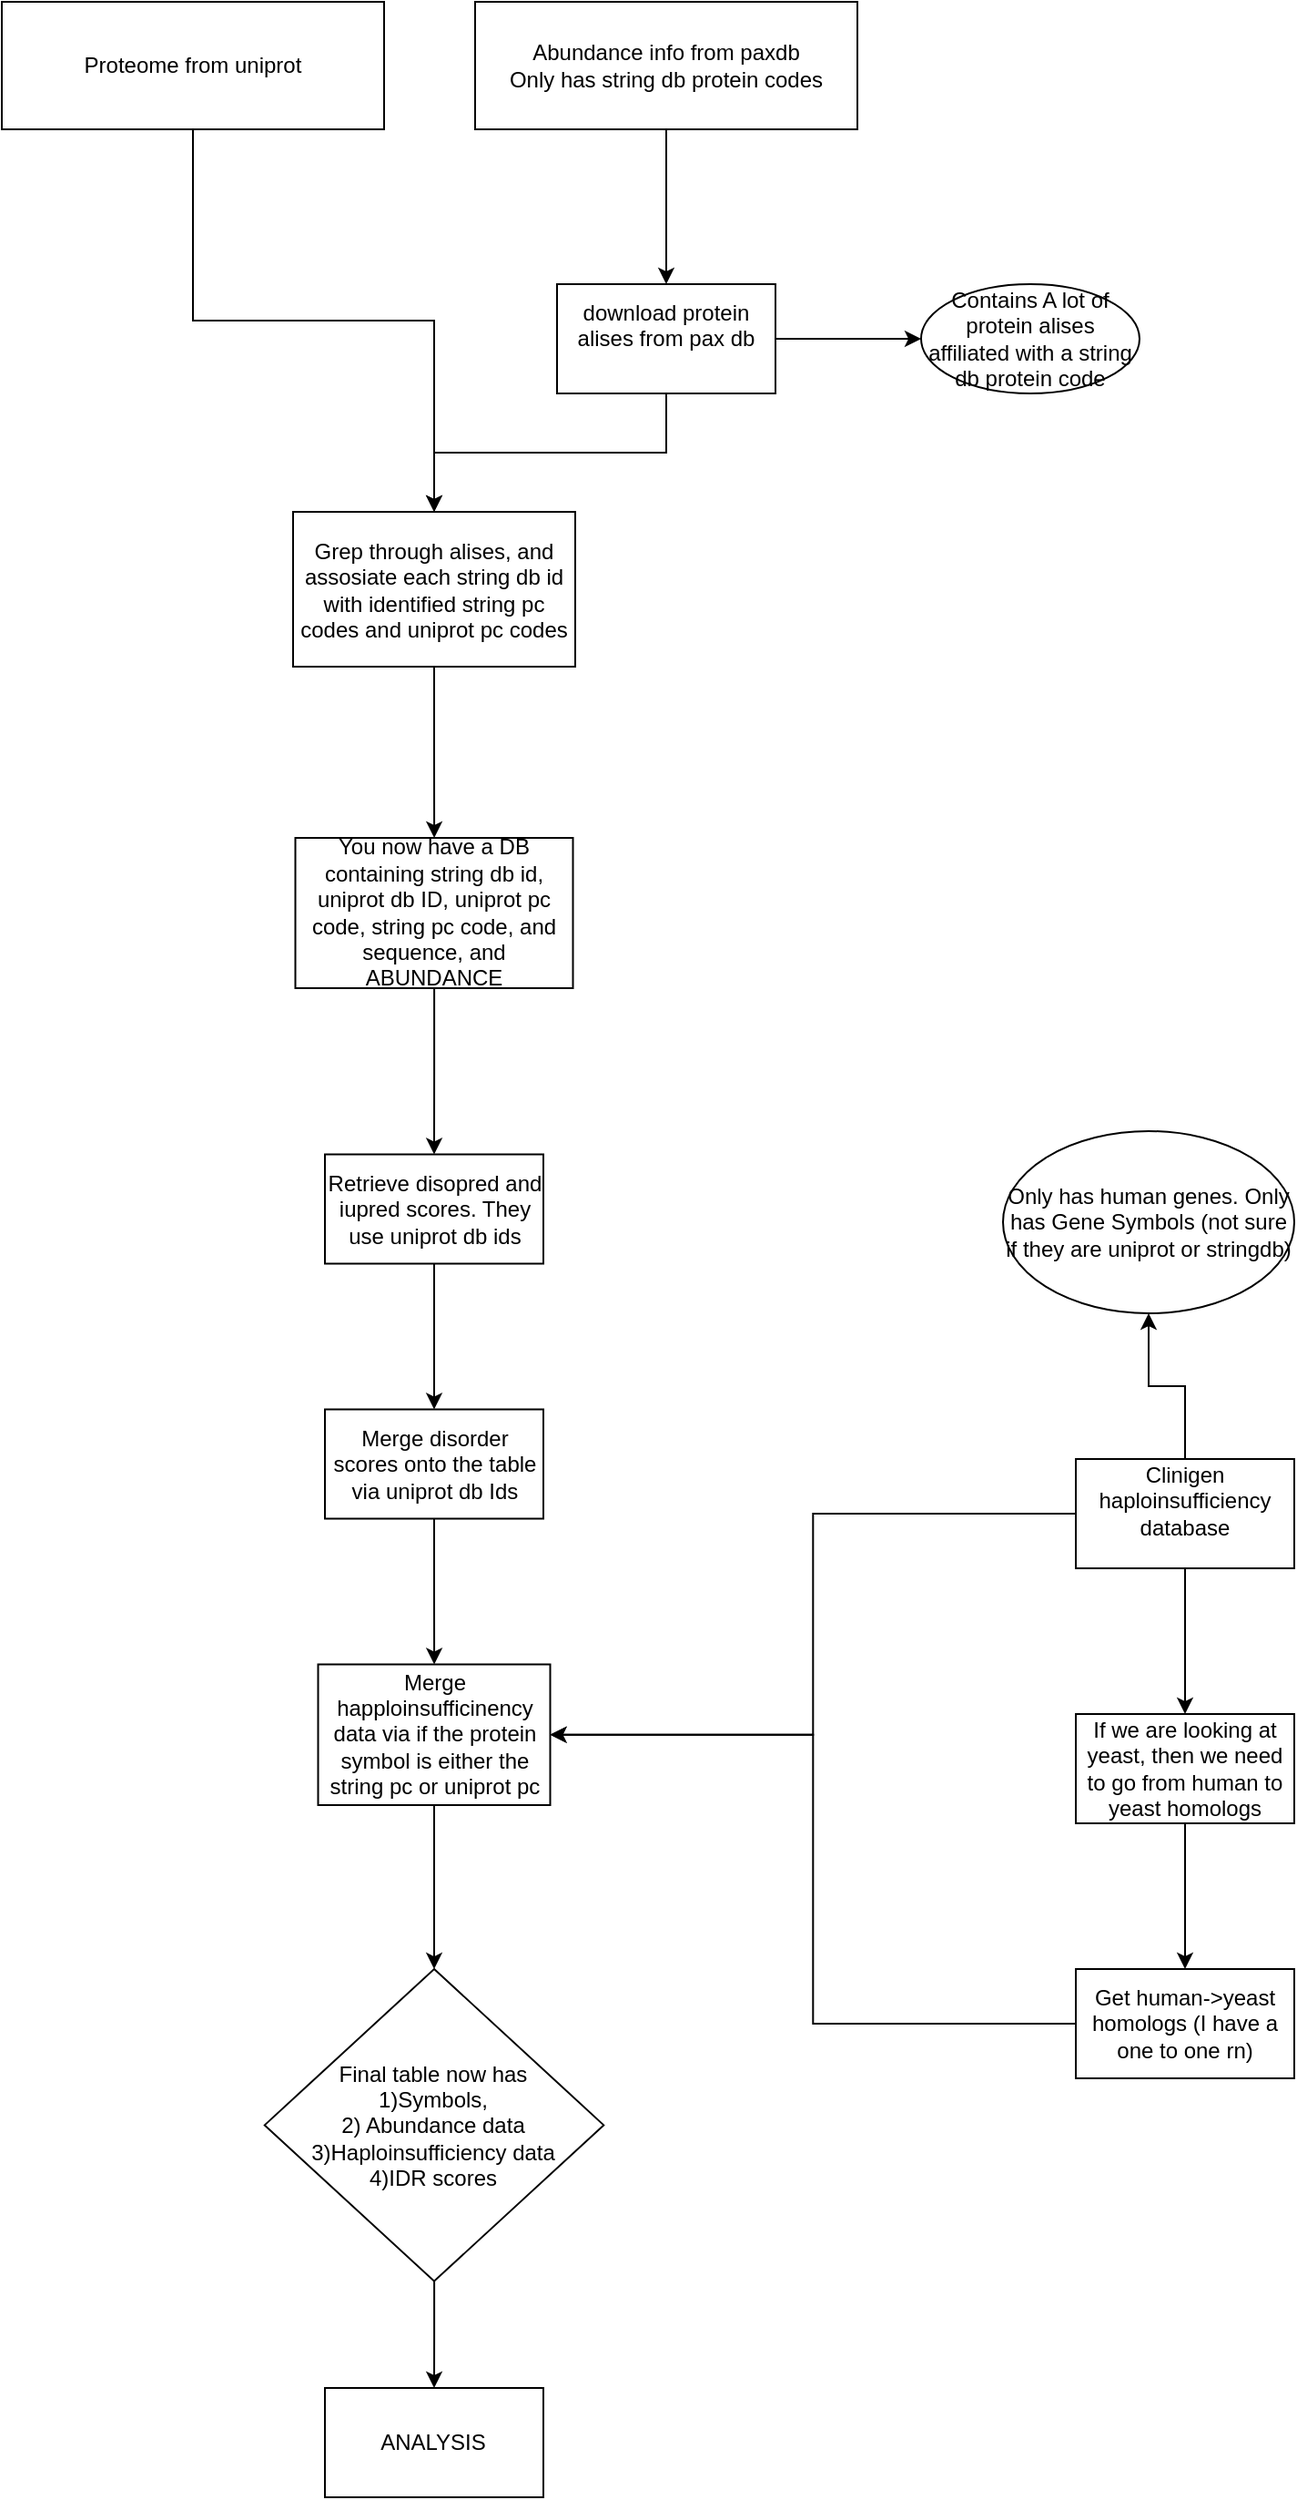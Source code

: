 <mxfile version="15.2.9" type="github">
  <diagram id="FmImgYfQ0Td1UyCWVp3n" name="Page-1">
    <mxGraphModel dx="1422" dy="820" grid="1" gridSize="10" guides="1" tooltips="1" connect="1" arrows="1" fold="1" page="1" pageScale="1" pageWidth="850" pageHeight="1100" math="0" shadow="0">
      <root>
        <mxCell id="0" />
        <mxCell id="1" parent="0" />
        <mxCell id="icuXwcs0BqdQZPv1DM7C-11" style="edgeStyle=orthogonalEdgeStyle;rounded=0;orthogonalLoop=1;jettySize=auto;html=1;" edge="1" parent="1" source="icuXwcs0BqdQZPv1DM7C-1" target="icuXwcs0BqdQZPv1DM7C-7">
          <mxGeometry relative="1" as="geometry" />
        </mxCell>
        <mxCell id="icuXwcs0BqdQZPv1DM7C-1" value="Proteome from uniprot" style="rounded=0;whiteSpace=wrap;html=1;" vertex="1" parent="1">
          <mxGeometry x="80" y="50" width="210" height="70" as="geometry" />
        </mxCell>
        <mxCell id="icuXwcs0BqdQZPv1DM7C-4" value="" style="edgeStyle=orthogonalEdgeStyle;rounded=0;orthogonalLoop=1;jettySize=auto;html=1;" edge="1" parent="1" source="icuXwcs0BqdQZPv1DM7C-2" target="icuXwcs0BqdQZPv1DM7C-3">
          <mxGeometry relative="1" as="geometry" />
        </mxCell>
        <mxCell id="icuXwcs0BqdQZPv1DM7C-2" value="&lt;div&gt;Abundance info from paxdb&lt;/div&gt;&lt;div&gt;Only has string db protein codes&lt;br&gt;&lt;/div&gt;" style="rounded=0;whiteSpace=wrap;html=1;" vertex="1" parent="1">
          <mxGeometry x="340" y="50" width="210" height="70" as="geometry" />
        </mxCell>
        <mxCell id="icuXwcs0BqdQZPv1DM7C-6" value="" style="edgeStyle=orthogonalEdgeStyle;rounded=0;orthogonalLoop=1;jettySize=auto;html=1;" edge="1" parent="1" source="icuXwcs0BqdQZPv1DM7C-3" target="icuXwcs0BqdQZPv1DM7C-5">
          <mxGeometry relative="1" as="geometry" />
        </mxCell>
        <mxCell id="icuXwcs0BqdQZPv1DM7C-8" value="" style="edgeStyle=orthogonalEdgeStyle;rounded=0;orthogonalLoop=1;jettySize=auto;html=1;" edge="1" parent="1" source="icuXwcs0BqdQZPv1DM7C-3" target="icuXwcs0BqdQZPv1DM7C-7">
          <mxGeometry relative="1" as="geometry" />
        </mxCell>
        <mxCell id="icuXwcs0BqdQZPv1DM7C-3" value="&lt;div&gt;download protein alises from pax db &lt;br&gt;&lt;/div&gt;&lt;div&gt;&lt;br&gt;&lt;/div&gt;" style="whiteSpace=wrap;html=1;rounded=0;" vertex="1" parent="1">
          <mxGeometry x="385" y="205" width="120" height="60" as="geometry" />
        </mxCell>
        <mxCell id="icuXwcs0BqdQZPv1DM7C-5" value="Contains A lot of protein alises affiliated with a string db protein code" style="ellipse;whiteSpace=wrap;html=1;rounded=0;" vertex="1" parent="1">
          <mxGeometry x="585" y="205" width="120" height="60" as="geometry" />
        </mxCell>
        <mxCell id="icuXwcs0BqdQZPv1DM7C-13" value="" style="edgeStyle=orthogonalEdgeStyle;rounded=0;orthogonalLoop=1;jettySize=auto;html=1;" edge="1" parent="1" source="icuXwcs0BqdQZPv1DM7C-7" target="icuXwcs0BqdQZPv1DM7C-12">
          <mxGeometry relative="1" as="geometry" />
        </mxCell>
        <mxCell id="icuXwcs0BqdQZPv1DM7C-7" value="Grep through alises, and assosiate each string db id with identified string pc codes and uniprot pc codes" style="whiteSpace=wrap;html=1;rounded=0;" vertex="1" parent="1">
          <mxGeometry x="240" y="330" width="155" height="85" as="geometry" />
        </mxCell>
        <mxCell id="icuXwcs0BqdQZPv1DM7C-15" value="" style="edgeStyle=orthogonalEdgeStyle;rounded=0;orthogonalLoop=1;jettySize=auto;html=1;" edge="1" parent="1" source="icuXwcs0BqdQZPv1DM7C-12" target="icuXwcs0BqdQZPv1DM7C-14">
          <mxGeometry relative="1" as="geometry" />
        </mxCell>
        <mxCell id="icuXwcs0BqdQZPv1DM7C-12" value="You now have a DB containing string db id, uniprot db ID, uniprot pc code, string pc code, and sequence, and ABUNDANCE" style="whiteSpace=wrap;html=1;rounded=0;" vertex="1" parent="1">
          <mxGeometry x="241.25" y="509" width="152.5" height="82.5" as="geometry" />
        </mxCell>
        <mxCell id="icuXwcs0BqdQZPv1DM7C-17" value="" style="edgeStyle=orthogonalEdgeStyle;rounded=0;orthogonalLoop=1;jettySize=auto;html=1;" edge="1" parent="1" source="icuXwcs0BqdQZPv1DM7C-14" target="icuXwcs0BqdQZPv1DM7C-16">
          <mxGeometry relative="1" as="geometry" />
        </mxCell>
        <mxCell id="icuXwcs0BqdQZPv1DM7C-14" value="Retrieve disopred and iupred scores. They use uniprot db ids" style="whiteSpace=wrap;html=1;rounded=0;" vertex="1" parent="1">
          <mxGeometry x="257.5" y="682.75" width="120" height="60" as="geometry" />
        </mxCell>
        <mxCell id="icuXwcs0BqdQZPv1DM7C-19" value="" style="edgeStyle=orthogonalEdgeStyle;rounded=0;orthogonalLoop=1;jettySize=auto;html=1;" edge="1" parent="1" source="icuXwcs0BqdQZPv1DM7C-16" target="icuXwcs0BqdQZPv1DM7C-18">
          <mxGeometry relative="1" as="geometry" />
        </mxCell>
        <mxCell id="icuXwcs0BqdQZPv1DM7C-16" value="Merge disorder scores onto the table via uniprot db Ids" style="whiteSpace=wrap;html=1;rounded=0;" vertex="1" parent="1">
          <mxGeometry x="257.5" y="822.75" width="120" height="60" as="geometry" />
        </mxCell>
        <mxCell id="icuXwcs0BqdQZPv1DM7C-31" value="" style="edgeStyle=orthogonalEdgeStyle;rounded=0;orthogonalLoop=1;jettySize=auto;html=1;" edge="1" parent="1" source="icuXwcs0BqdQZPv1DM7C-18" target="icuXwcs0BqdQZPv1DM7C-30">
          <mxGeometry relative="1" as="geometry" />
        </mxCell>
        <mxCell id="icuXwcs0BqdQZPv1DM7C-18" value="Merge happloinsufficinency data via if the protein symbol is either the string pc or uniprot pc " style="whiteSpace=wrap;html=1;rounded=0;" vertex="1" parent="1">
          <mxGeometry x="253.75" y="962.75" width="127.5" height="77.25" as="geometry" />
        </mxCell>
        <mxCell id="icuXwcs0BqdQZPv1DM7C-22" value="" style="edgeStyle=orthogonalEdgeStyle;rounded=0;orthogonalLoop=1;jettySize=auto;html=1;" edge="1" parent="1" source="icuXwcs0BqdQZPv1DM7C-20" target="icuXwcs0BqdQZPv1DM7C-21">
          <mxGeometry relative="1" as="geometry" />
        </mxCell>
        <mxCell id="icuXwcs0BqdQZPv1DM7C-24" value="" style="edgeStyle=orthogonalEdgeStyle;rounded=0;orthogonalLoop=1;jettySize=auto;html=1;" edge="1" parent="1" source="icuXwcs0BqdQZPv1DM7C-20" target="icuXwcs0BqdQZPv1DM7C-23">
          <mxGeometry relative="1" as="geometry" />
        </mxCell>
        <mxCell id="icuXwcs0BqdQZPv1DM7C-28" style="edgeStyle=orthogonalEdgeStyle;rounded=0;orthogonalLoop=1;jettySize=auto;html=1;entryX=1;entryY=0.5;entryDx=0;entryDy=0;" edge="1" parent="1" source="icuXwcs0BqdQZPv1DM7C-20" target="icuXwcs0BqdQZPv1DM7C-18">
          <mxGeometry relative="1" as="geometry" />
        </mxCell>
        <mxCell id="icuXwcs0BqdQZPv1DM7C-20" value="&lt;div&gt;Clinigen haploinsufficiency database &lt;br&gt;&lt;/div&gt;&lt;div&gt;&lt;br&gt;&lt;/div&gt;" style="whiteSpace=wrap;html=1;rounded=0;" vertex="1" parent="1">
          <mxGeometry x="670" y="850" width="120" height="60" as="geometry" />
        </mxCell>
        <mxCell id="icuXwcs0BqdQZPv1DM7C-21" value="Only has human genes. Only has Gene Symbols (not sure if they are uniprot or stringdb)" style="ellipse;whiteSpace=wrap;html=1;rounded=0;" vertex="1" parent="1">
          <mxGeometry x="630" y="670" width="160" height="100" as="geometry" />
        </mxCell>
        <mxCell id="icuXwcs0BqdQZPv1DM7C-26" value="" style="edgeStyle=orthogonalEdgeStyle;rounded=0;orthogonalLoop=1;jettySize=auto;html=1;" edge="1" parent="1" source="icuXwcs0BqdQZPv1DM7C-23" target="icuXwcs0BqdQZPv1DM7C-25">
          <mxGeometry relative="1" as="geometry" />
        </mxCell>
        <mxCell id="icuXwcs0BqdQZPv1DM7C-23" value="If we are looking at yeast, then we need to go from human to yeast homologs" style="whiteSpace=wrap;html=1;rounded=0;" vertex="1" parent="1">
          <mxGeometry x="670" y="990" width="120" height="60" as="geometry" />
        </mxCell>
        <mxCell id="icuXwcs0BqdQZPv1DM7C-27" style="edgeStyle=orthogonalEdgeStyle;rounded=0;orthogonalLoop=1;jettySize=auto;html=1;entryX=1;entryY=0.5;entryDx=0;entryDy=0;" edge="1" parent="1" source="icuXwcs0BqdQZPv1DM7C-25" target="icuXwcs0BqdQZPv1DM7C-18">
          <mxGeometry relative="1" as="geometry" />
        </mxCell>
        <mxCell id="icuXwcs0BqdQZPv1DM7C-25" value="Get human-&amp;gt;yeast homologs (I have a one to one rn)" style="whiteSpace=wrap;html=1;rounded=0;" vertex="1" parent="1">
          <mxGeometry x="670" y="1130" width="120" height="60" as="geometry" />
        </mxCell>
        <mxCell id="icuXwcs0BqdQZPv1DM7C-33" value="" style="edgeStyle=orthogonalEdgeStyle;rounded=0;orthogonalLoop=1;jettySize=auto;html=1;" edge="1" parent="1" source="icuXwcs0BqdQZPv1DM7C-30" target="icuXwcs0BqdQZPv1DM7C-32">
          <mxGeometry relative="1" as="geometry" />
        </mxCell>
        <mxCell id="icuXwcs0BqdQZPv1DM7C-30" value="&lt;div&gt;Final table now has &lt;br&gt;&lt;/div&gt;&lt;div&gt;1)Symbols,&lt;/div&gt;&lt;div&gt; 2) Abundance data&lt;/div&gt;&lt;div&gt;3)Haploinsufficiency data&lt;/div&gt;&lt;div&gt;4)IDR scores&lt;br&gt; &lt;/div&gt;" style="rhombus;whiteSpace=wrap;html=1;rounded=0;" vertex="1" parent="1">
          <mxGeometry x="224.38" y="1130" width="186.25" height="171.38" as="geometry" />
        </mxCell>
        <mxCell id="icuXwcs0BqdQZPv1DM7C-32" value="ANALYSIS" style="whiteSpace=wrap;html=1;rounded=0;" vertex="1" parent="1">
          <mxGeometry x="257.495" y="1360.0" width="120" height="60" as="geometry" />
        </mxCell>
      </root>
    </mxGraphModel>
  </diagram>
</mxfile>
